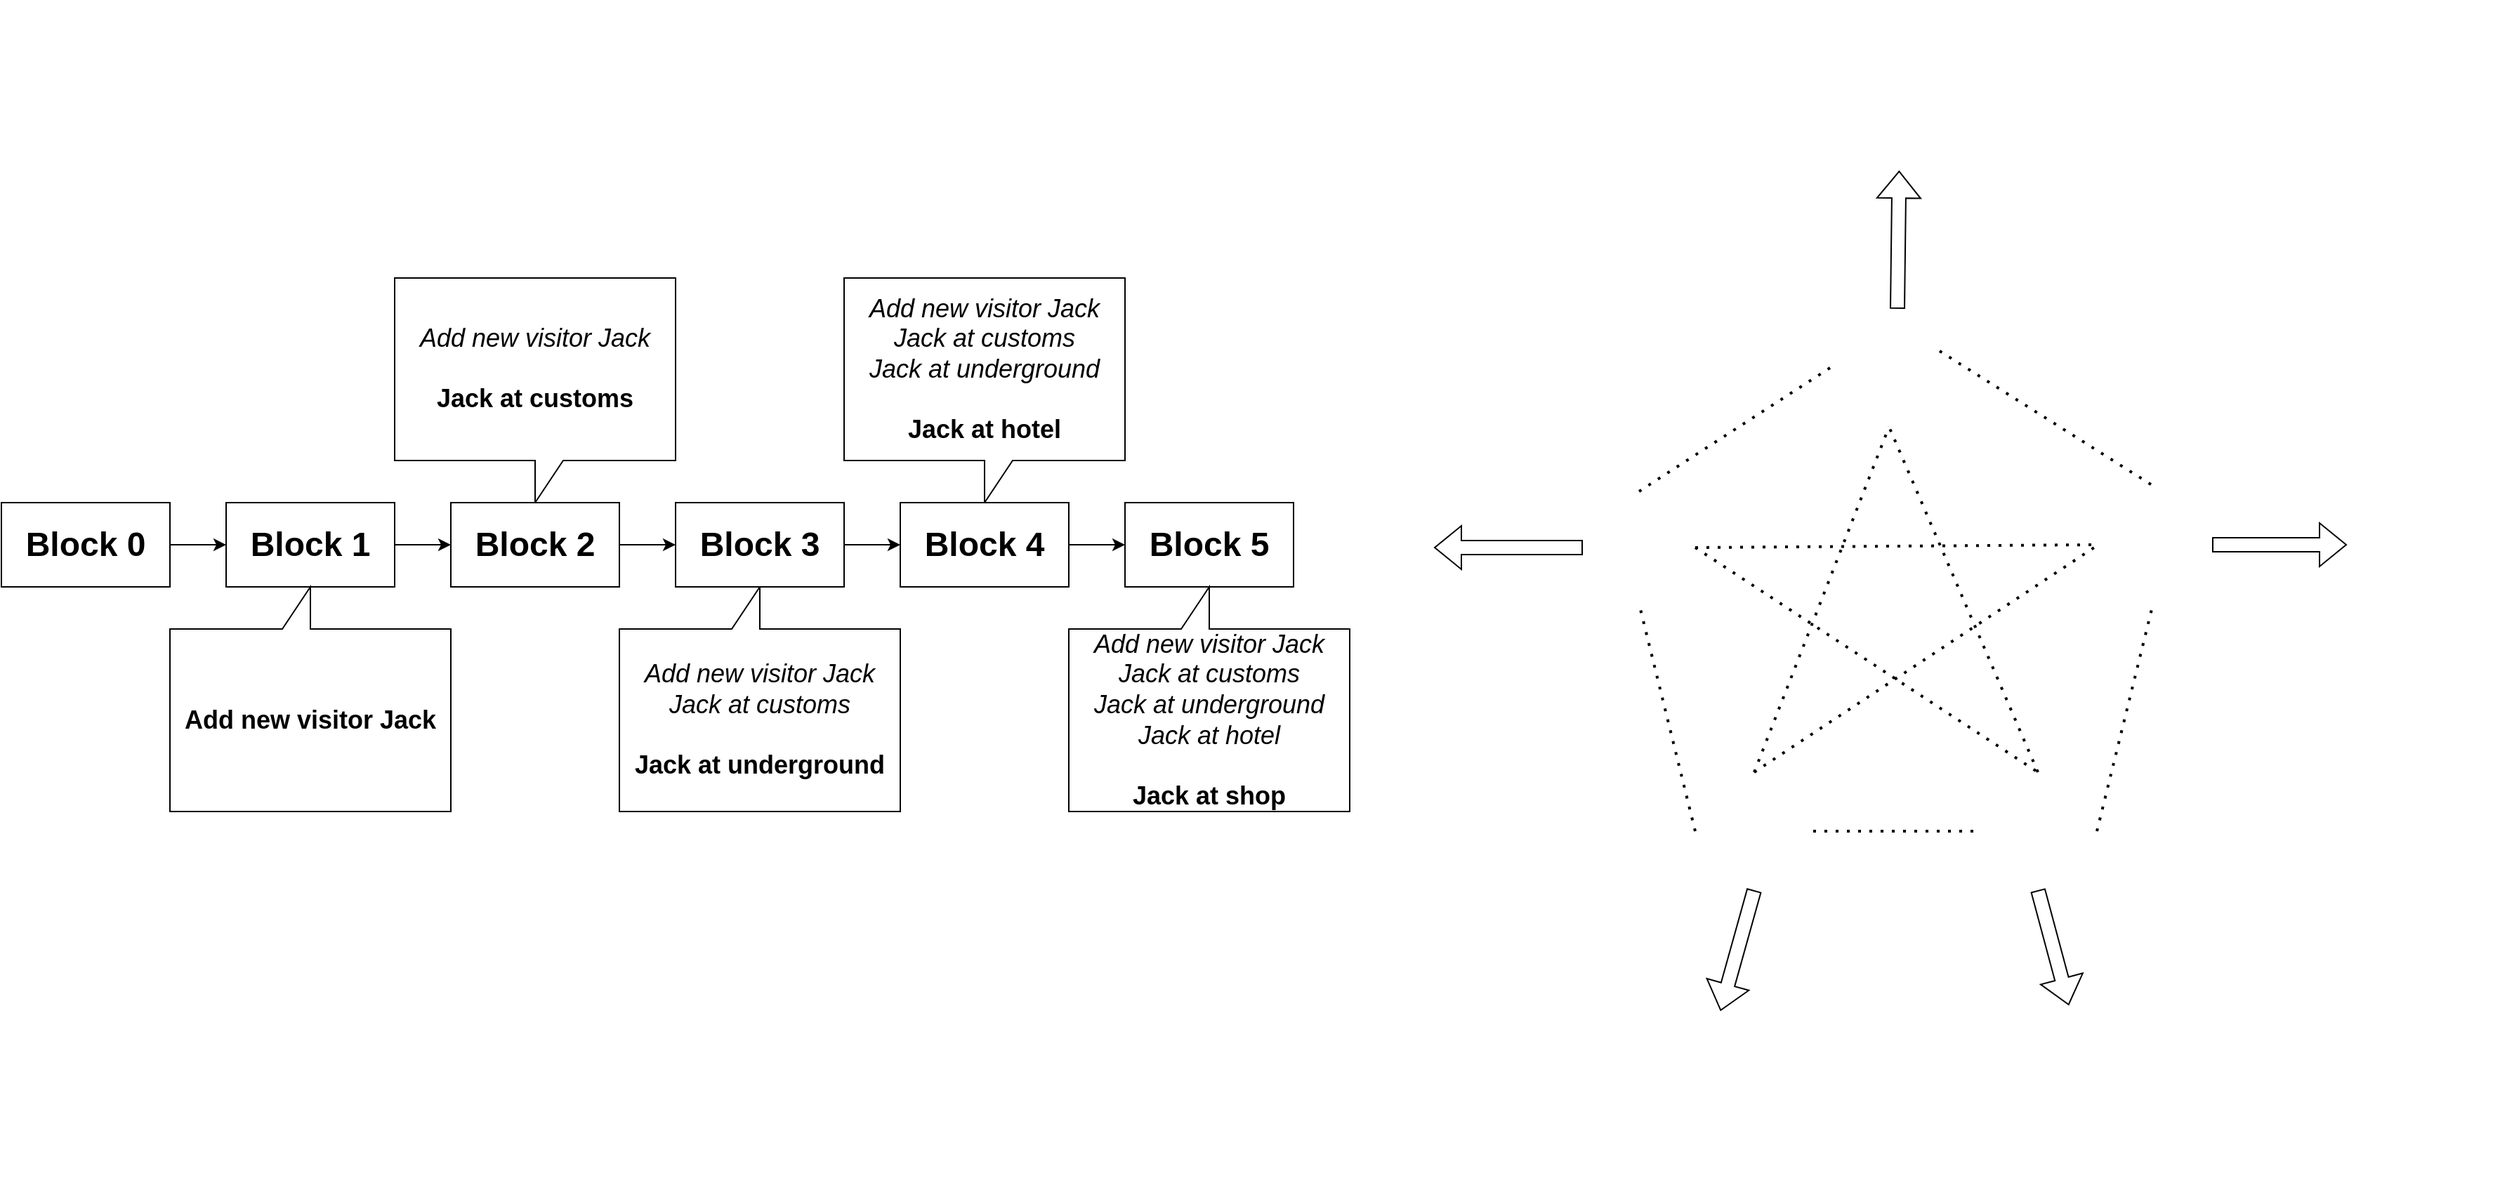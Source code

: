 <mxfile version="21.6.9" type="github">
  <diagram name="Page-1" id="hqQ-9ieP7TJWGa-iwZ84">
    <mxGraphModel dx="3306" dy="1597" grid="1" gridSize="10" guides="1" tooltips="1" connect="1" arrows="1" fold="1" page="1" pageScale="1" pageWidth="827" pageHeight="1169" math="0" shadow="0">
      <root>
        <mxCell id="0" />
        <mxCell id="1" parent="0" />
        <mxCell id="xTqkzfFIBARMajON3x9P-64" value="&lt;font style=&quot;font-size: 24px;&quot;&gt;&lt;b&gt;Block 0&lt;/b&gt;&lt;/font&gt;" style="rounded=0;whiteSpace=wrap;html=1;" vertex="1" parent="1">
          <mxGeometry x="310" y="738" width="120" height="60" as="geometry" />
        </mxCell>
        <mxCell id="xTqkzfFIBARMajON3x9P-65" value="&lt;font style=&quot;font-size: 24px;&quot;&gt;&lt;b&gt;Block 1&lt;/b&gt;&lt;/font&gt;" style="rounded=0;whiteSpace=wrap;html=1;" vertex="1" parent="1">
          <mxGeometry x="470" y="738" width="120" height="60" as="geometry" />
        </mxCell>
        <mxCell id="xTqkzfFIBARMajON3x9P-66" value="" style="endArrow=classic;html=1;rounded=0;exitX=1;exitY=0.5;exitDx=0;exitDy=0;" edge="1" parent="1" source="xTqkzfFIBARMajON3x9P-64" target="xTqkzfFIBARMajON3x9P-65">
          <mxGeometry width="50" height="50" relative="1" as="geometry">
            <mxPoint x="440" y="888" as="sourcePoint" />
            <mxPoint x="490" y="838" as="targetPoint" />
          </mxGeometry>
        </mxCell>
        <mxCell id="xTqkzfFIBARMajON3x9P-67" value="&lt;font style=&quot;font-size: 18px;&quot;&gt;&lt;span style=&quot;border-color: var(--border-color);&quot;&gt;&lt;i&gt;Add new visitor&amp;nbsp;&lt;/i&gt;&lt;/span&gt;&lt;span style=&quot;border-color: var(--border-color);&quot;&gt;&lt;i&gt;Jack&lt;/i&gt;&lt;/span&gt;&lt;b&gt;&lt;br&gt;&lt;br&gt;&lt;/b&gt;&lt;b style=&quot;border-color: var(--border-color);&quot;&gt;Jack&amp;nbsp;&lt;/b&gt;&lt;b&gt;at customs&lt;/b&gt;&lt;/font&gt;" style="shape=callout;whiteSpace=wrap;html=1;perimeter=calloutPerimeter;" vertex="1" parent="1">
          <mxGeometry x="590" y="578" width="200" height="160" as="geometry" />
        </mxCell>
        <mxCell id="xTqkzfFIBARMajON3x9P-68" value="&lt;font style=&quot;font-size: 24px;&quot;&gt;&lt;b&gt;Block 2&lt;/b&gt;&lt;/font&gt;" style="rounded=0;whiteSpace=wrap;html=1;" vertex="1" parent="1">
          <mxGeometry x="630" y="738" width="120" height="60" as="geometry" />
        </mxCell>
        <mxCell id="xTqkzfFIBARMajON3x9P-69" value="" style="endArrow=classic;html=1;rounded=0;exitX=1;exitY=0.5;exitDx=0;exitDy=0;" edge="1" parent="1" target="xTqkzfFIBARMajON3x9P-68">
          <mxGeometry width="50" height="50" relative="1" as="geometry">
            <mxPoint x="590" y="768" as="sourcePoint" />
            <mxPoint x="650" y="838" as="targetPoint" />
          </mxGeometry>
        </mxCell>
        <mxCell id="xTqkzfFIBARMajON3x9P-70" value="" style="shape=callout;whiteSpace=wrap;html=1;perimeter=calloutPerimeter;rotation=-180;" vertex="1" parent="1">
          <mxGeometry x="750" y="798" width="200" height="160" as="geometry" />
        </mxCell>
        <mxCell id="xTqkzfFIBARMajON3x9P-71" value="&lt;font style=&quot;font-size: 24px;&quot;&gt;&lt;b&gt;Block 3&lt;/b&gt;&lt;/font&gt;" style="rounded=0;whiteSpace=wrap;html=1;" vertex="1" parent="1">
          <mxGeometry x="790" y="738" width="120" height="60" as="geometry" />
        </mxCell>
        <mxCell id="xTqkzfFIBARMajON3x9P-72" value="" style="endArrow=classic;html=1;rounded=0;exitX=1;exitY=0.5;exitDx=0;exitDy=0;" edge="1" parent="1" target="xTqkzfFIBARMajON3x9P-71">
          <mxGeometry width="50" height="50" relative="1" as="geometry">
            <mxPoint x="750" y="768" as="sourcePoint" />
            <mxPoint x="810" y="838" as="targetPoint" />
          </mxGeometry>
        </mxCell>
        <mxCell id="xTqkzfFIBARMajON3x9P-73" value="&lt;span style=&quot;border-color: var(--border-color);&quot;&gt;&lt;font style=&quot;font-size: 18px;&quot;&gt;&lt;font style=&quot;border-color: var(--border-color);&quot;&gt;&lt;i style=&quot;border-color: var(--border-color);&quot;&gt;Add new visitor Jack&lt;/i&gt;&lt;i&gt;&lt;br&gt;Jack at customs&lt;br style=&quot;border-color: var(--border-color);&quot;&gt;&lt;/i&gt;&lt;/font&gt;&lt;font style=&quot;border-color: var(--border-color);&quot;&gt;&lt;i&gt;Jack at underground&lt;br&gt;&lt;/i&gt;&lt;br style=&quot;border-color: var(--border-color);&quot;&gt;&lt;b&gt;Jack at hotel&lt;/b&gt;&lt;/font&gt;&lt;/font&gt;&lt;br&gt;&lt;/span&gt;" style="shape=callout;whiteSpace=wrap;html=1;perimeter=calloutPerimeter;" vertex="1" parent="1">
          <mxGeometry x="910" y="578" width="200" height="160" as="geometry" />
        </mxCell>
        <mxCell id="xTqkzfFIBARMajON3x9P-74" value="&lt;font style=&quot;font-size: 24px;&quot;&gt;&lt;b&gt;Block 4&lt;/b&gt;&lt;/font&gt;" style="rounded=0;whiteSpace=wrap;html=1;" vertex="1" parent="1">
          <mxGeometry x="950" y="738" width="120" height="60" as="geometry" />
        </mxCell>
        <mxCell id="xTqkzfFIBARMajON3x9P-75" value="" style="endArrow=classic;html=1;rounded=0;exitX=1;exitY=0.5;exitDx=0;exitDy=0;" edge="1" parent="1" target="xTqkzfFIBARMajON3x9P-74">
          <mxGeometry width="50" height="50" relative="1" as="geometry">
            <mxPoint x="910" y="768" as="sourcePoint" />
            <mxPoint x="970" y="838" as="targetPoint" />
          </mxGeometry>
        </mxCell>
        <mxCell id="xTqkzfFIBARMajON3x9P-76" value="&lt;font style=&quot;font-size: 24px;&quot;&gt;&lt;b&gt;Block 5&lt;/b&gt;&lt;/font&gt;" style="rounded=0;whiteSpace=wrap;html=1;" vertex="1" parent="1">
          <mxGeometry x="1110" y="738" width="120" height="60" as="geometry" />
        </mxCell>
        <mxCell id="xTqkzfFIBARMajON3x9P-77" value="" style="endArrow=classic;html=1;rounded=0;exitX=1;exitY=0.5;exitDx=0;exitDy=0;" edge="1" parent="1" target="xTqkzfFIBARMajON3x9P-76">
          <mxGeometry width="50" height="50" relative="1" as="geometry">
            <mxPoint x="1070" y="768" as="sourcePoint" />
            <mxPoint x="1130" y="838" as="targetPoint" />
          </mxGeometry>
        </mxCell>
        <mxCell id="xTqkzfFIBARMajON3x9P-78" value="&lt;font style=&quot;font-size: 18px;&quot;&gt;&lt;i style=&quot;border-color: var(--border-color);&quot;&gt;Add new visitor Jack&lt;/i&gt;&lt;i&gt;&lt;br&gt;Jack at customs&lt;br&gt;&lt;/i&gt;&lt;br style=&quot;border-color: var(--border-color);&quot;&gt;&lt;span style=&quot;background-color: rgb(255, 255, 255);&quot;&gt;&lt;b&gt;Jack at underground&lt;br&gt;&lt;/b&gt;&lt;/span&gt;&lt;/font&gt;" style="text;html=1;strokeColor=none;fillColor=none;align=center;verticalAlign=middle;whiteSpace=wrap;rounded=0;" vertex="1" parent="1">
          <mxGeometry x="750" y="848" width="200" height="90" as="geometry" />
        </mxCell>
        <mxCell id="xTqkzfFIBARMajON3x9P-79" value="" style="shape=callout;whiteSpace=wrap;html=1;perimeter=calloutPerimeter;rotation=-180;" vertex="1" parent="1">
          <mxGeometry x="1070" y="798" width="200" height="160" as="geometry" />
        </mxCell>
        <mxCell id="xTqkzfFIBARMajON3x9P-80" value="&lt;font style=&quot;font-size: 18px;&quot;&gt;&lt;i style=&quot;border-color: var(--border-color);&quot;&gt;Add new visitor Jack&lt;/i&gt;&lt;i&gt;&lt;font style=&quot;border-color: var(--border-color);&quot;&gt;&lt;span style=&quot;border-color: var(--border-color);&quot;&gt;&lt;br&gt;Jack at customs&lt;br style=&quot;border-color: var(--border-color);&quot;&gt;&lt;/span&gt;&lt;/font&gt;&lt;font style=&quot;border-color: var(--border-color);&quot;&gt;&lt;span style=&quot;border-color: var(--border-color);&quot;&gt;Jack at underground&lt;br style=&quot;border-color: var(--border-color);&quot;&gt;&lt;/span&gt;&lt;span style=&quot;border-color: var(--border-color);&quot;&gt;Jack at hotel&lt;br&gt;&lt;/span&gt;&lt;/font&gt;&lt;/i&gt;&lt;span style=&quot;background-color: rgb(255, 255, 255);&quot;&gt;&lt;b&gt;&lt;br&gt;Jack at shop&lt;br&gt;&lt;/b&gt;&lt;/span&gt;&lt;/font&gt;" style="text;html=1;strokeColor=none;fillColor=none;align=center;verticalAlign=middle;whiteSpace=wrap;rounded=0;" vertex="1" parent="1">
          <mxGeometry x="1070" y="848" width="200" height="90" as="geometry" />
        </mxCell>
        <mxCell id="xTqkzfFIBARMajON3x9P-81" value="" style="shape=callout;whiteSpace=wrap;html=1;perimeter=calloutPerimeter;rotation=-180;" vertex="1" parent="1">
          <mxGeometry x="430" y="798" width="200" height="160" as="geometry" />
        </mxCell>
        <mxCell id="xTqkzfFIBARMajON3x9P-82" value="&lt;font style=&quot;font-size: 18px;&quot;&gt;&lt;b&gt;Add new visitor Jack&lt;/b&gt;&lt;span style=&quot;background-color: rgb(255, 255, 255);&quot;&gt;&lt;b&gt;&lt;br&gt;&lt;/b&gt;&lt;/span&gt;&lt;/font&gt;" style="text;html=1;strokeColor=none;fillColor=none;align=center;verticalAlign=middle;whiteSpace=wrap;rounded=0;" vertex="1" parent="1">
          <mxGeometry x="430" y="848" width="200" height="90" as="geometry" />
        </mxCell>
        <mxCell id="xTqkzfFIBARMajON3x9P-83" value="" style="shape=image;html=1;verticalAlign=top;verticalLabelPosition=bottom;labelBackgroundColor=#ffffff;imageAspect=0;aspect=fixed;image=https://cdn1.iconfinder.com/data/icons/iconnice-vector-icon/31/Vector-icons_77-128.png" vertex="1" parent="1">
          <mxGeometry x="1616" y="770" width="80" height="80" as="geometry" />
        </mxCell>
        <mxCell id="xTqkzfFIBARMajON3x9P-85" value="" style="shape=image;html=1;verticalAlign=top;verticalLabelPosition=bottom;labelBackgroundColor=#ffffff;imageAspect=0;aspect=fixed;image=https://cdn1.iconfinder.com/data/icons/iconoir-vol-3/24/pc-firewall-128.png" vertex="1" parent="1">
          <mxGeometry x="1516" y="930" width="84" height="84" as="geometry" />
        </mxCell>
        <mxCell id="xTqkzfFIBARMajON3x9P-86" value="" style="shape=image;html=1;verticalAlign=top;verticalLabelPosition=bottom;labelBackgroundColor=#ffffff;imageAspect=0;aspect=fixed;image=https://cdn1.iconfinder.com/data/icons/iconoir-vol-3/24/pc-firewall-128.png" vertex="1" parent="1">
          <mxGeometry x="1718" y="930" width="84" height="84" as="geometry" />
        </mxCell>
        <mxCell id="xTqkzfFIBARMajON3x9P-87" value="" style="shape=image;html=1;verticalAlign=top;verticalLabelPosition=bottom;labelBackgroundColor=#ffffff;imageAspect=0;aspect=fixed;image=https://cdn1.iconfinder.com/data/icons/iconoir-vol-3/24/pc-firewall-128.png" vertex="1" parent="1">
          <mxGeometry x="1800" y="726" width="84" height="84" as="geometry" />
        </mxCell>
        <mxCell id="xTqkzfFIBARMajON3x9P-88" value="" style="shape=image;html=1;verticalAlign=top;verticalLabelPosition=bottom;labelBackgroundColor=#ffffff;imageAspect=0;aspect=fixed;image=https://cdn1.iconfinder.com/data/icons/iconoir-vol-3/24/pc-firewall-128.png" vertex="1" parent="1">
          <mxGeometry x="1612" y="600" width="84" height="84" as="geometry" />
        </mxCell>
        <mxCell id="xTqkzfFIBARMajON3x9P-90" value="" style="shape=flexArrow;endArrow=classic;html=1;rounded=0;exitX=0;exitY=0.5;exitDx=0;exitDy=0;" edge="1" parent="1" source="xTqkzfFIBARMajON3x9P-92">
          <mxGeometry width="50" height="50" relative="1" as="geometry">
            <mxPoint x="1432" y="758" as="sourcePoint" />
            <mxPoint x="1330" y="770" as="targetPoint" />
          </mxGeometry>
        </mxCell>
        <mxCell id="xTqkzfFIBARMajON3x9P-92" value="" style="shape=image;html=1;verticalAlign=top;verticalLabelPosition=bottom;labelBackgroundColor=#ffffff;imageAspect=0;aspect=fixed;image=https://cdn1.iconfinder.com/data/icons/iconoir-vol-3/24/pc-warning-128.png" vertex="1" parent="1">
          <mxGeometry x="1436" y="730" width="80" height="80" as="geometry" />
        </mxCell>
        <mxCell id="xTqkzfFIBARMajON3x9P-93" value="" style="endArrow=none;dashed=1;html=1;dashPattern=1 3;strokeWidth=2;rounded=0;entryX=0;entryY=0.5;entryDx=0;entryDy=0;exitX=0.5;exitY=0;exitDx=0;exitDy=0;" edge="1" parent="1" source="xTqkzfFIBARMajON3x9P-92" target="xTqkzfFIBARMajON3x9P-88">
          <mxGeometry width="50" height="50" relative="1" as="geometry">
            <mxPoint x="1480" y="700" as="sourcePoint" />
            <mxPoint x="1530" y="650" as="targetPoint" />
          </mxGeometry>
        </mxCell>
        <mxCell id="xTqkzfFIBARMajON3x9P-94" value="" style="endArrow=none;dashed=1;html=1;dashPattern=1 3;strokeWidth=2;rounded=0;entryX=0.5;entryY=0;entryDx=0;entryDy=0;" edge="1" parent="1" target="xTqkzfFIBARMajON3x9P-87">
          <mxGeometry width="50" height="50" relative="1" as="geometry">
            <mxPoint x="1690" y="630" as="sourcePoint" />
            <mxPoint x="1740" y="580" as="targetPoint" />
          </mxGeometry>
        </mxCell>
        <mxCell id="xTqkzfFIBARMajON3x9P-95" value="" style="endArrow=none;dashed=1;html=1;dashPattern=1 3;strokeWidth=2;rounded=0;entryX=0.5;entryY=1;entryDx=0;entryDy=0;exitX=0;exitY=0.5;exitDx=0;exitDy=0;" edge="1" parent="1" source="xTqkzfFIBARMajON3x9P-85" target="xTqkzfFIBARMajON3x9P-92">
          <mxGeometry width="50" height="50" relative="1" as="geometry">
            <mxPoint x="1460" y="920" as="sourcePoint" />
            <mxPoint x="1510" y="870" as="targetPoint" />
          </mxGeometry>
        </mxCell>
        <mxCell id="xTqkzfFIBARMajON3x9P-96" value="" style="endArrow=none;dashed=1;html=1;dashPattern=1 3;strokeWidth=2;rounded=0;exitX=1;exitY=0.5;exitDx=0;exitDy=0;entryX=0;entryY=0.5;entryDx=0;entryDy=0;" edge="1" parent="1" source="xTqkzfFIBARMajON3x9P-85" target="xTqkzfFIBARMajON3x9P-86">
          <mxGeometry width="50" height="50" relative="1" as="geometry">
            <mxPoint x="1640" y="1100" as="sourcePoint" />
            <mxPoint x="1690" y="1050" as="targetPoint" />
          </mxGeometry>
        </mxCell>
        <mxCell id="xTqkzfFIBARMajON3x9P-97" value="" style="endArrow=none;dashed=1;html=1;dashPattern=1 3;strokeWidth=2;rounded=0;exitX=1;exitY=0.5;exitDx=0;exitDy=0;entryX=0.5;entryY=1;entryDx=0;entryDy=0;" edge="1" parent="1" source="xTqkzfFIBARMajON3x9P-86" target="xTqkzfFIBARMajON3x9P-87">
          <mxGeometry width="50" height="50" relative="1" as="geometry">
            <mxPoint x="1840" y="950" as="sourcePoint" />
            <mxPoint x="1890" y="900" as="targetPoint" />
          </mxGeometry>
        </mxCell>
        <mxCell id="xTqkzfFIBARMajON3x9P-98" value="" style="endArrow=none;dashed=1;html=1;dashPattern=1 3;strokeWidth=2;rounded=0;entryX=0.5;entryY=1;entryDx=0;entryDy=0;exitX=0.5;exitY=0;exitDx=0;exitDy=0;" edge="1" parent="1" source="xTqkzfFIBARMajON3x9P-85" target="xTqkzfFIBARMajON3x9P-88">
          <mxGeometry width="50" height="50" relative="1" as="geometry">
            <mxPoint x="1550" y="670" as="sourcePoint" />
            <mxPoint x="1600" y="620" as="targetPoint" />
          </mxGeometry>
        </mxCell>
        <mxCell id="xTqkzfFIBARMajON3x9P-99" value="" style="endArrow=none;dashed=1;html=1;dashPattern=1 3;strokeWidth=2;rounded=0;entryX=0.5;entryY=1;entryDx=0;entryDy=0;exitX=0.5;exitY=0;exitDx=0;exitDy=0;" edge="1" parent="1" source="xTqkzfFIBARMajON3x9P-86" target="xTqkzfFIBARMajON3x9P-88">
          <mxGeometry width="50" height="50" relative="1" as="geometry">
            <mxPoint x="1568" y="940" as="sourcePoint" />
            <mxPoint x="1664" y="694" as="targetPoint" />
          </mxGeometry>
        </mxCell>
        <mxCell id="xTqkzfFIBARMajON3x9P-100" value="" style="endArrow=none;dashed=1;html=1;dashPattern=1 3;strokeWidth=2;rounded=0;entryX=0;entryY=0.5;entryDx=0;entryDy=0;exitX=1;exitY=0.5;exitDx=0;exitDy=0;" edge="1" parent="1" source="xTqkzfFIBARMajON3x9P-92" target="xTqkzfFIBARMajON3x9P-87">
          <mxGeometry width="50" height="50" relative="1" as="geometry">
            <mxPoint x="1568" y="940" as="sourcePoint" />
            <mxPoint x="1664" y="694" as="targetPoint" />
          </mxGeometry>
        </mxCell>
        <mxCell id="xTqkzfFIBARMajON3x9P-101" value="" style="endArrow=none;dashed=1;html=1;dashPattern=1 3;strokeWidth=2;rounded=0;entryX=0.5;entryY=0;entryDx=0;entryDy=0;exitX=1;exitY=0.5;exitDx=0;exitDy=0;" edge="1" parent="1" source="xTqkzfFIBARMajON3x9P-92" target="xTqkzfFIBARMajON3x9P-86">
          <mxGeometry width="50" height="50" relative="1" as="geometry">
            <mxPoint x="1526" y="780" as="sourcePoint" />
            <mxPoint x="1810" y="782" as="targetPoint" />
          </mxGeometry>
        </mxCell>
        <mxCell id="xTqkzfFIBARMajON3x9P-102" value="" style="endArrow=none;dashed=1;html=1;dashPattern=1 3;strokeWidth=2;rounded=0;exitX=0.5;exitY=0;exitDx=0;exitDy=0;" edge="1" parent="1" source="xTqkzfFIBARMajON3x9P-85">
          <mxGeometry width="50" height="50" relative="1" as="geometry">
            <mxPoint x="1526" y="780" as="sourcePoint" />
            <mxPoint x="1800" y="770" as="targetPoint" />
          </mxGeometry>
        </mxCell>
        <mxCell id="xTqkzfFIBARMajON3x9P-103" value="" style="shape=flexArrow;endArrow=classic;html=1;rounded=0;entryX=0.694;entryY=-0.01;entryDx=0;entryDy=0;entryPerimeter=0;" edge="1" parent="1">
          <mxGeometry width="50" height="50" relative="1" as="geometry">
            <mxPoint x="1660" y="600" as="sourcePoint" />
            <mxPoint x="1661.2" y="501.6" as="targetPoint" />
          </mxGeometry>
        </mxCell>
        <mxCell id="xTqkzfFIBARMajON3x9P-112" value="" style="group" vertex="1" connectable="0" parent="1">
          <mxGeometry x="1220" y="690" width="128" height="128" as="geometry" />
        </mxCell>
        <mxCell id="xTqkzfFIBARMajON3x9P-110" value="" style="shape=image;html=1;verticalAlign=top;verticalLabelPosition=bottom;labelBackgroundColor=#ffffff;imageAspect=0;aspect=fixed;image=https://cdn4.iconfinder.com/data/icons/essentials-71/24/039_-_Cross-128.png" vertex="1" parent="xTqkzfFIBARMajON3x9P-112">
          <mxGeometry x="23" y="6" width="50" height="50" as="geometry" />
        </mxCell>
        <mxCell id="xTqkzfFIBARMajON3x9P-111" value="" style="shape=image;html=1;verticalAlign=top;verticalLabelPosition=bottom;labelBackgroundColor=#ffffff;imageAspect=0;aspect=fixed;image=https://cdn4.iconfinder.com/data/icons/48-bubbles/48/12.File-128.png" vertex="1" parent="xTqkzfFIBARMajON3x9P-112">
          <mxGeometry width="128" height="128" as="geometry" />
        </mxCell>
        <mxCell id="xTqkzfFIBARMajON3x9P-113" value="" style="group" vertex="1" connectable="0" parent="1">
          <mxGeometry x="1600" y="380" width="128" height="128" as="geometry" />
        </mxCell>
        <mxCell id="xTqkzfFIBARMajON3x9P-104" value="" style="shape=image;html=1;verticalAlign=top;verticalLabelPosition=bottom;labelBackgroundColor=#ffffff;imageAspect=0;aspect=fixed;image=https://cdn4.iconfinder.com/data/icons/48-bubbles/48/12.File-128.png" vertex="1" parent="xTqkzfFIBARMajON3x9P-113">
          <mxGeometry width="128" height="128" as="geometry" />
        </mxCell>
        <mxCell id="xTqkzfFIBARMajON3x9P-108" value="" style="shape=image;html=1;verticalAlign=top;verticalLabelPosition=bottom;labelBackgroundColor=#ffffff;imageAspect=0;aspect=fixed;image=https://cdn4.iconfinder.com/data/icons/essentials-71/24/040_-_Tick-128.png" vertex="1" parent="xTqkzfFIBARMajON3x9P-113">
          <mxGeometry x="24" y="6" width="50" height="50" as="geometry" />
        </mxCell>
        <mxCell id="xTqkzfFIBARMajON3x9P-114" value="" style="shape=flexArrow;endArrow=classic;html=1;rounded=0;exitX=1;exitY=0.5;exitDx=0;exitDy=0;" edge="1" parent="1" source="xTqkzfFIBARMajON3x9P-87">
          <mxGeometry width="50" height="50" relative="1" as="geometry">
            <mxPoint x="1920" y="770" as="sourcePoint" />
            <mxPoint x="1980" y="768" as="targetPoint" />
          </mxGeometry>
        </mxCell>
        <mxCell id="xTqkzfFIBARMajON3x9P-115" value="" style="group" vertex="1" connectable="0" parent="1">
          <mxGeometry x="1960" y="706" width="128" height="128" as="geometry" />
        </mxCell>
        <mxCell id="xTqkzfFIBARMajON3x9P-116" value="" style="shape=image;html=1;verticalAlign=top;verticalLabelPosition=bottom;labelBackgroundColor=#ffffff;imageAspect=0;aspect=fixed;image=https://cdn4.iconfinder.com/data/icons/48-bubbles/48/12.File-128.png" vertex="1" parent="xTqkzfFIBARMajON3x9P-115">
          <mxGeometry width="128" height="128" as="geometry" />
        </mxCell>
        <mxCell id="xTqkzfFIBARMajON3x9P-117" value="" style="shape=image;html=1;verticalAlign=top;verticalLabelPosition=bottom;labelBackgroundColor=#ffffff;imageAspect=0;aspect=fixed;image=https://cdn4.iconfinder.com/data/icons/essentials-71/24/040_-_Tick-128.png" vertex="1" parent="xTqkzfFIBARMajON3x9P-115">
          <mxGeometry x="24" y="6" width="50" height="50" as="geometry" />
        </mxCell>
        <mxCell id="xTqkzfFIBARMajON3x9P-118" value="" style="shape=flexArrow;endArrow=classic;html=1;rounded=0;entryX=0.5;entryY=0;entryDx=0;entryDy=0;exitX=0.5;exitY=1;exitDx=0;exitDy=0;" edge="1" parent="1" source="xTqkzfFIBARMajON3x9P-85" target="xTqkzfFIBARMajON3x9P-120">
          <mxGeometry width="50" height="50" relative="1" as="geometry">
            <mxPoint x="1640" y="1030" as="sourcePoint" />
            <mxPoint x="1558.49" y="1010.0" as="targetPoint" />
          </mxGeometry>
        </mxCell>
        <mxCell id="xTqkzfFIBARMajON3x9P-119" value="" style="group" vertex="1" connectable="0" parent="1">
          <mxGeometry x="1470" y="1100" width="128" height="128" as="geometry" />
        </mxCell>
        <mxCell id="xTqkzfFIBARMajON3x9P-120" value="" style="shape=image;html=1;verticalAlign=top;verticalLabelPosition=bottom;labelBackgroundColor=#ffffff;imageAspect=0;aspect=fixed;image=https://cdn4.iconfinder.com/data/icons/48-bubbles/48/12.File-128.png" vertex="1" parent="xTqkzfFIBARMajON3x9P-119">
          <mxGeometry width="128" height="128" as="geometry" />
        </mxCell>
        <mxCell id="xTqkzfFIBARMajON3x9P-121" value="" style="shape=image;html=1;verticalAlign=top;verticalLabelPosition=bottom;labelBackgroundColor=#ffffff;imageAspect=0;aspect=fixed;image=https://cdn4.iconfinder.com/data/icons/essentials-71/24/040_-_Tick-128.png" vertex="1" parent="xTqkzfFIBARMajON3x9P-119">
          <mxGeometry x="24" y="6" width="50" height="50" as="geometry" />
        </mxCell>
        <mxCell id="xTqkzfFIBARMajON3x9P-122" value="" style="shape=flexArrow;endArrow=classic;html=1;rounded=0;entryX=0.5;entryY=0;entryDx=0;entryDy=0;exitX=0.5;exitY=1;exitDx=0;exitDy=0;" edge="1" parent="1" target="xTqkzfFIBARMajON3x9P-124" source="xTqkzfFIBARMajON3x9P-86">
          <mxGeometry width="50" height="50" relative="1" as="geometry">
            <mxPoint x="1818" y="1010" as="sourcePoint" />
            <mxPoint x="1818.49" y="1006.0" as="targetPoint" />
          </mxGeometry>
        </mxCell>
        <mxCell id="xTqkzfFIBARMajON3x9P-123" value="" style="group" vertex="1" connectable="0" parent="1">
          <mxGeometry x="1718" y="1096" width="128" height="128" as="geometry" />
        </mxCell>
        <mxCell id="xTqkzfFIBARMajON3x9P-124" value="" style="shape=image;html=1;verticalAlign=top;verticalLabelPosition=bottom;labelBackgroundColor=#ffffff;imageAspect=0;aspect=fixed;image=https://cdn4.iconfinder.com/data/icons/48-bubbles/48/12.File-128.png" vertex="1" parent="xTqkzfFIBARMajON3x9P-123">
          <mxGeometry width="128" height="128" as="geometry" />
        </mxCell>
        <mxCell id="xTqkzfFIBARMajON3x9P-125" value="" style="shape=image;html=1;verticalAlign=top;verticalLabelPosition=bottom;labelBackgroundColor=#ffffff;imageAspect=0;aspect=fixed;image=https://cdn4.iconfinder.com/data/icons/essentials-71/24/040_-_Tick-128.png" vertex="1" parent="xTqkzfFIBARMajON3x9P-123">
          <mxGeometry x="24" y="6" width="50" height="50" as="geometry" />
        </mxCell>
      </root>
    </mxGraphModel>
  </diagram>
</mxfile>
